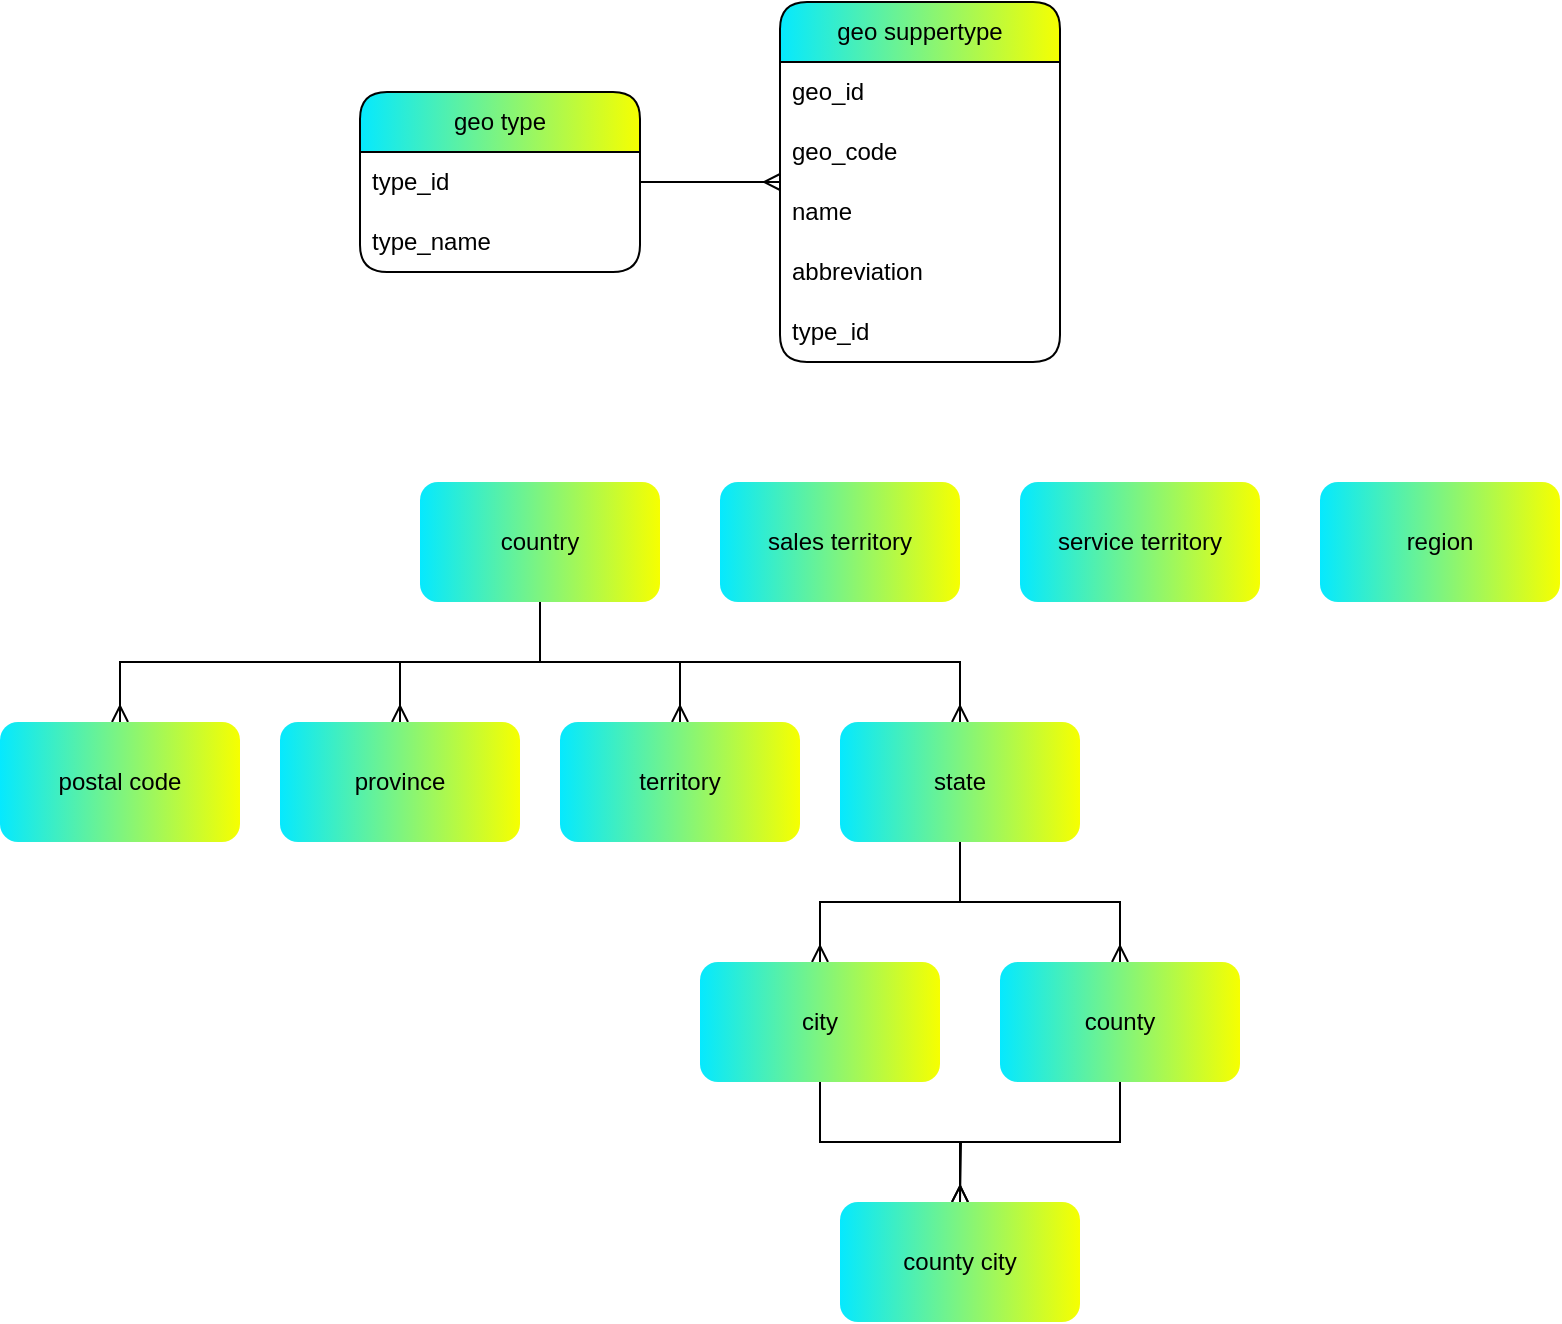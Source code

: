 <mxfile version="26.0.9" pages="3">
  <diagram name="db_version1" id="-n_Ny5oI6drjW149KNst">
    <mxGraphModel dx="1900" dy="621" grid="1" gridSize="10" guides="1" tooltips="1" connect="1" arrows="1" fold="1" page="1" pageScale="1" pageWidth="850" pageHeight="1100" math="0" shadow="0">
      <root>
        <mxCell id="0" />
        <mxCell id="1" parent="0" />
        <mxCell id="vfrVyB1OH-sC0Hw1S5kP-43" style="edgeStyle=orthogonalEdgeStyle;rounded=0;orthogonalLoop=1;jettySize=auto;html=1;exitX=0.5;exitY=1;exitDx=0;exitDy=0;entryX=0.5;entryY=0;entryDx=0;entryDy=0;fontFamily=Helvetica;fontSize=12;fontColor=default;fontStyle=0;endArrow=ERmany;endFill=0;" edge="1" parent="1" source="vfrVyB1OH-sC0Hw1S5kP-1" target="vfrVyB1OH-sC0Hw1S5kP-28">
          <mxGeometry relative="1" as="geometry" />
        </mxCell>
        <mxCell id="vfrVyB1OH-sC0Hw1S5kP-44" style="edgeStyle=orthogonalEdgeStyle;rounded=0;orthogonalLoop=1;jettySize=auto;html=1;exitX=0.5;exitY=1;exitDx=0;exitDy=0;entryX=0.5;entryY=0;entryDx=0;entryDy=0;fontFamily=Helvetica;fontSize=12;fontColor=default;fontStyle=0;endArrow=ERmany;endFill=0;" edge="1" parent="1" source="vfrVyB1OH-sC0Hw1S5kP-1" target="vfrVyB1OH-sC0Hw1S5kP-29">
          <mxGeometry relative="1" as="geometry" />
        </mxCell>
        <mxCell id="vfrVyB1OH-sC0Hw1S5kP-45" style="edgeStyle=orthogonalEdgeStyle;rounded=0;orthogonalLoop=1;jettySize=auto;html=1;exitX=0.5;exitY=1;exitDx=0;exitDy=0;entryX=0.5;entryY=0;entryDx=0;entryDy=0;fontFamily=Helvetica;fontSize=12;fontColor=default;fontStyle=0;endArrow=ERmany;endFill=0;" edge="1" parent="1" source="vfrVyB1OH-sC0Hw1S5kP-1" target="vfrVyB1OH-sC0Hw1S5kP-30">
          <mxGeometry relative="1" as="geometry" />
        </mxCell>
        <mxCell id="vfrVyB1OH-sC0Hw1S5kP-46" style="edgeStyle=orthogonalEdgeStyle;rounded=0;orthogonalLoop=1;jettySize=auto;html=1;exitX=0.5;exitY=1;exitDx=0;exitDy=0;entryX=0.5;entryY=0;entryDx=0;entryDy=0;fontFamily=Helvetica;fontSize=12;fontColor=default;fontStyle=0;endArrow=ERmany;endFill=0;" edge="1" parent="1" source="vfrVyB1OH-sC0Hw1S5kP-1" target="vfrVyB1OH-sC0Hw1S5kP-31">
          <mxGeometry relative="1" as="geometry" />
        </mxCell>
        <mxCell id="vfrVyB1OH-sC0Hw1S5kP-1" value="country" style="rounded=1;whiteSpace=wrap;html=1;strokeColor=none;align=center;verticalAlign=middle;fontFamily=Helvetica;fontSize=12;fontColor=default;fontStyle=0;fillColor=#05E9FF;gradientColor=#F6FF00;gradientDirection=east;" vertex="1" parent="1">
          <mxGeometry x="120" y="270" width="120" height="60" as="geometry" />
        </mxCell>
        <mxCell id="vfrVyB1OH-sC0Hw1S5kP-3" value="geo suppertype" style="swimlane;fontStyle=0;childLayout=stackLayout;horizontal=1;startSize=30;horizontalStack=0;resizeParent=1;resizeParentMax=0;resizeLast=0;collapsible=1;marginBottom=0;whiteSpace=wrap;html=1;gradientColor=#F6FF00;strokeColor=default;gradientDirection=east;fillColor=#05E9FF;rounded=1;" vertex="1" parent="1">
          <mxGeometry x="300" y="30" width="140" height="180" as="geometry">
            <mxRectangle x="100" y="140" width="140" height="30" as="alternateBounds" />
          </mxGeometry>
        </mxCell>
        <mxCell id="vfrVyB1OH-sC0Hw1S5kP-4" value="geo_id" style="text;strokeColor=none;fillColor=none;align=left;verticalAlign=middle;spacingLeft=4;spacingRight=4;overflow=hidden;points=[[0,0.5],[1,0.5]];portConstraint=eastwest;rotatable=0;whiteSpace=wrap;html=1;" vertex="1" parent="vfrVyB1OH-sC0Hw1S5kP-3">
          <mxGeometry y="30" width="140" height="30" as="geometry" />
        </mxCell>
        <mxCell id="vfrVyB1OH-sC0Hw1S5kP-5" value="geo_code" style="text;strokeColor=none;fillColor=none;align=left;verticalAlign=middle;spacingLeft=4;spacingRight=4;overflow=hidden;points=[[0,0.5],[1,0.5]];portConstraint=eastwest;rotatable=0;whiteSpace=wrap;html=1;" vertex="1" parent="vfrVyB1OH-sC0Hw1S5kP-3">
          <mxGeometry y="60" width="140" height="30" as="geometry" />
        </mxCell>
        <mxCell id="vfrVyB1OH-sC0Hw1S5kP-6" value="name" style="text;strokeColor=none;fillColor=none;align=left;verticalAlign=middle;spacingLeft=4;spacingRight=4;overflow=hidden;points=[[0,0.5],[1,0.5]];portConstraint=eastwest;rotatable=0;whiteSpace=wrap;html=1;" vertex="1" parent="vfrVyB1OH-sC0Hw1S5kP-3">
          <mxGeometry y="90" width="140" height="30" as="geometry" />
        </mxCell>
        <mxCell id="vfrVyB1OH-sC0Hw1S5kP-11" value="abbreviation" style="text;strokeColor=none;fillColor=none;align=left;verticalAlign=middle;spacingLeft=4;spacingRight=4;overflow=hidden;points=[[0,0.5],[1,0.5]];portConstraint=eastwest;rotatable=0;whiteSpace=wrap;html=1;" vertex="1" parent="vfrVyB1OH-sC0Hw1S5kP-3">
          <mxGeometry y="120" width="140" height="30" as="geometry" />
        </mxCell>
        <mxCell id="vfrVyB1OH-sC0Hw1S5kP-15" value="type_id" style="text;strokeColor=none;fillColor=none;align=left;verticalAlign=middle;spacingLeft=4;spacingRight=4;overflow=hidden;points=[[0,0.5],[1,0.5]];portConstraint=eastwest;rotatable=0;whiteSpace=wrap;html=1;" vertex="1" parent="vfrVyB1OH-sC0Hw1S5kP-3">
          <mxGeometry y="150" width="140" height="30" as="geometry" />
        </mxCell>
        <mxCell id="vfrVyB1OH-sC0Hw1S5kP-24" value="sales territory" style="rounded=1;whiteSpace=wrap;html=1;align=center;verticalAlign=middle;fontFamily=Helvetica;fontSize=12;fontColor=default;fontStyle=0;fillColor=#05E9FF;gradientColor=#F6FF00;gradientDirection=east;strokeColor=none;" vertex="1" parent="1">
          <mxGeometry x="270" y="270" width="120" height="60" as="geometry" />
        </mxCell>
        <mxCell id="vfrVyB1OH-sC0Hw1S5kP-26" value="service territory" style="rounded=1;whiteSpace=wrap;html=1;align=center;verticalAlign=middle;fontFamily=Helvetica;fontSize=12;fontColor=default;fontStyle=0;fillColor=#05E9FF;gradientColor=#F6FF00;gradientDirection=east;strokeColor=none;" vertex="1" parent="1">
          <mxGeometry x="420" y="270" width="120" height="60" as="geometry" />
        </mxCell>
        <mxCell id="vfrVyB1OH-sC0Hw1S5kP-27" value="region" style="rounded=1;whiteSpace=wrap;html=1;align=center;verticalAlign=middle;fontFamily=Helvetica;fontSize=12;fontColor=default;fontStyle=0;fillColor=#05E9FF;gradientColor=#F6FF00;gradientDirection=east;strokeColor=none;" vertex="1" parent="1">
          <mxGeometry x="570" y="270" width="120" height="60" as="geometry" />
        </mxCell>
        <mxCell id="vfrVyB1OH-sC0Hw1S5kP-28" value="postal code" style="whiteSpace=wrap;html=1;rounded=1;align=center;verticalAlign=middle;fontFamily=Helvetica;fontSize=12;fontColor=default;fontStyle=0;fillColor=#05E9FF;gradientColor=#F6FF00;gradientDirection=east;strokeColor=none;" vertex="1" parent="1">
          <mxGeometry x="-90" y="390" width="120" height="60" as="geometry" />
        </mxCell>
        <mxCell id="vfrVyB1OH-sC0Hw1S5kP-29" value="province" style="whiteSpace=wrap;html=1;rounded=1;align=center;verticalAlign=middle;fontFamily=Helvetica;fontSize=12;fontColor=default;fontStyle=0;fillColor=#05E9FF;gradientColor=#F6FF00;gradientDirection=east;strokeColor=none;" vertex="1" parent="1">
          <mxGeometry x="50" y="390" width="120" height="60" as="geometry" />
        </mxCell>
        <mxCell id="vfrVyB1OH-sC0Hw1S5kP-30" value="territory" style="whiteSpace=wrap;html=1;rounded=1;align=center;verticalAlign=middle;fontFamily=Helvetica;fontSize=12;fontColor=default;fontStyle=0;fillColor=#05E9FF;gradientColor=#F6FF00;gradientDirection=east;strokeColor=none;" vertex="1" parent="1">
          <mxGeometry x="190" y="390" width="120" height="60" as="geometry" />
        </mxCell>
        <mxCell id="vfrVyB1OH-sC0Hw1S5kP-39" style="edgeStyle=orthogonalEdgeStyle;rounded=0;orthogonalLoop=1;jettySize=auto;html=1;exitX=0.5;exitY=1;exitDx=0;exitDy=0;entryX=0.5;entryY=0;entryDx=0;entryDy=0;fontFamily=Helvetica;fontSize=12;fontColor=default;fontStyle=0;endArrow=ERmany;endFill=0;startArrow=none;startFill=0;" edge="1" parent="1" source="vfrVyB1OH-sC0Hw1S5kP-31" target="vfrVyB1OH-sC0Hw1S5kP-37">
          <mxGeometry relative="1" as="geometry" />
        </mxCell>
        <mxCell id="vfrVyB1OH-sC0Hw1S5kP-40" style="edgeStyle=orthogonalEdgeStyle;rounded=0;orthogonalLoop=1;jettySize=auto;html=1;exitX=0.5;exitY=1;exitDx=0;exitDy=0;entryX=0.5;entryY=0;entryDx=0;entryDy=0;fontFamily=Helvetica;fontSize=12;fontColor=default;fontStyle=0;endArrow=ERmany;endFill=0;startArrow=none;startFill=0;" edge="1" parent="1" source="vfrVyB1OH-sC0Hw1S5kP-31" target="vfrVyB1OH-sC0Hw1S5kP-36">
          <mxGeometry relative="1" as="geometry" />
        </mxCell>
        <mxCell id="vfrVyB1OH-sC0Hw1S5kP-31" value="state" style="whiteSpace=wrap;html=1;rounded=1;align=center;verticalAlign=middle;fontFamily=Helvetica;fontSize=12;fontColor=default;fontStyle=0;fillColor=#05E9FF;gradientColor=#F6FF00;gradientDirection=east;strokeColor=none;" vertex="1" parent="1">
          <mxGeometry x="330" y="390" width="120" height="60" as="geometry" />
        </mxCell>
        <mxCell id="vfrVyB1OH-sC0Hw1S5kP-42" style="edgeStyle=orthogonalEdgeStyle;rounded=0;orthogonalLoop=1;jettySize=auto;html=1;exitX=0.5;exitY=1;exitDx=0;exitDy=0;fontFamily=Helvetica;fontSize=12;fontColor=default;fontStyle=0;endArrow=ERmany;endFill=0;startArrow=none;startFill=0;" edge="1" parent="1" source="vfrVyB1OH-sC0Hw1S5kP-36">
          <mxGeometry relative="1" as="geometry">
            <mxPoint x="390" y="630" as="targetPoint" />
          </mxGeometry>
        </mxCell>
        <mxCell id="vfrVyB1OH-sC0Hw1S5kP-36" value="county" style="whiteSpace=wrap;html=1;rounded=1;align=center;verticalAlign=middle;fontFamily=Helvetica;fontSize=12;fontColor=default;fontStyle=0;fillColor=#05E9FF;gradientColor=#F6FF00;gradientDirection=east;strokeColor=none;" vertex="1" parent="1">
          <mxGeometry x="410" y="510" width="120" height="60" as="geometry" />
        </mxCell>
        <mxCell id="vfrVyB1OH-sC0Hw1S5kP-41" style="edgeStyle=orthogonalEdgeStyle;rounded=0;orthogonalLoop=1;jettySize=auto;html=1;exitX=0.5;exitY=1;exitDx=0;exitDy=0;entryX=0.5;entryY=0;entryDx=0;entryDy=0;fontFamily=Helvetica;fontSize=12;fontColor=default;fontStyle=0;endArrow=ERmany;endFill=0;startArrow=none;startFill=0;" edge="1" parent="1" source="vfrVyB1OH-sC0Hw1S5kP-37" target="vfrVyB1OH-sC0Hw1S5kP-38">
          <mxGeometry relative="1" as="geometry" />
        </mxCell>
        <mxCell id="vfrVyB1OH-sC0Hw1S5kP-37" value="city" style="whiteSpace=wrap;html=1;rounded=1;align=center;verticalAlign=middle;fontFamily=Helvetica;fontSize=12;fontColor=default;fontStyle=0;fillColor=#05E9FF;gradientColor=#F6FF00;gradientDirection=east;strokeColor=none;" vertex="1" parent="1">
          <mxGeometry x="260" y="510" width="120" height="60" as="geometry" />
        </mxCell>
        <mxCell id="vfrVyB1OH-sC0Hw1S5kP-38" value="county city" style="whiteSpace=wrap;html=1;rounded=1;align=center;verticalAlign=middle;fontFamily=Helvetica;fontSize=12;fontColor=default;fontStyle=0;fillColor=#05E9FF;gradientColor=#F6FF00;gradientDirection=east;strokeColor=none;" vertex="1" parent="1">
          <mxGeometry x="330" y="630" width="120" height="60" as="geometry" />
        </mxCell>
        <mxCell id="vfrVyB1OH-sC0Hw1S5kP-47" value="geo type" style="swimlane;fontStyle=0;childLayout=stackLayout;horizontal=1;startSize=30;horizontalStack=0;resizeParent=1;resizeParentMax=0;resizeLast=0;collapsible=1;marginBottom=0;whiteSpace=wrap;html=1;gradientColor=#F6FF00;strokeColor=default;gradientDirection=east;fillColor=#05E9FF;rounded=1;" vertex="1" parent="1">
          <mxGeometry x="90" y="75" width="140" height="90" as="geometry">
            <mxRectangle x="100" y="140" width="140" height="30" as="alternateBounds" />
          </mxGeometry>
        </mxCell>
        <mxCell id="vfrVyB1OH-sC0Hw1S5kP-48" value="type_id" style="text;strokeColor=none;fillColor=none;align=left;verticalAlign=middle;spacingLeft=4;spacingRight=4;overflow=hidden;points=[[0,0.5],[1,0.5]];portConstraint=eastwest;rotatable=0;whiteSpace=wrap;html=1;" vertex="1" parent="vfrVyB1OH-sC0Hw1S5kP-47">
          <mxGeometry y="30" width="140" height="30" as="geometry" />
        </mxCell>
        <mxCell id="vfrVyB1OH-sC0Hw1S5kP-49" value="type_name" style="text;strokeColor=none;fillColor=none;align=left;verticalAlign=middle;spacingLeft=4;spacingRight=4;overflow=hidden;points=[[0,0.5],[1,0.5]];portConstraint=eastwest;rotatable=0;whiteSpace=wrap;html=1;" vertex="1" parent="vfrVyB1OH-sC0Hw1S5kP-47">
          <mxGeometry y="60" width="140" height="30" as="geometry" />
        </mxCell>
        <mxCell id="vfrVyB1OH-sC0Hw1S5kP-55" value="" style="endArrow=ERmany;html=1;rounded=0;fontFamily=Helvetica;fontSize=12;fontColor=default;fontStyle=0;endFill=0;" edge="1" parent="1" source="vfrVyB1OH-sC0Hw1S5kP-47" target="vfrVyB1OH-sC0Hw1S5kP-3">
          <mxGeometry width="50" height="50" relative="1" as="geometry">
            <mxPoint x="110" y="230" as="sourcePoint" />
            <mxPoint x="160" y="180" as="targetPoint" />
          </mxGeometry>
        </mxCell>
      </root>
    </mxGraphModel>
  </diagram>
  <diagram name="db_version2" id="cnJy-qc_85Nq_H8HIRwZ">
    <mxGraphModel dx="1900" dy="621" grid="1" gridSize="10" guides="1" tooltips="1" connect="1" arrows="1" fold="1" page="1" pageScale="1" pageWidth="850" pageHeight="1100" math="0" shadow="0">
      <root>
        <mxCell id="QqKBxRBBl0k7DayLAmm2-0" />
        <mxCell id="QqKBxRBBl0k7DayLAmm2-1" parent="QqKBxRBBl0k7DayLAmm2-0" />
        <mxCell id="QqKBxRBBl0k7DayLAmm2-2" style="edgeStyle=orthogonalEdgeStyle;rounded=0;orthogonalLoop=1;jettySize=auto;html=1;exitX=0.5;exitY=1;exitDx=0;exitDy=0;entryX=0.5;entryY=0;entryDx=0;entryDy=0;fontFamily=Helvetica;fontSize=12;fontColor=default;fontStyle=0;endArrow=ERmany;endFill=0;" edge="1" parent="QqKBxRBBl0k7DayLAmm2-1" source="QqKBxRBBl0k7DayLAmm2-6" target="QqKBxRBBl0k7DayLAmm2-16">
          <mxGeometry relative="1" as="geometry" />
        </mxCell>
        <mxCell id="QqKBxRBBl0k7DayLAmm2-3" style="edgeStyle=orthogonalEdgeStyle;rounded=0;orthogonalLoop=1;jettySize=auto;html=1;exitX=0.5;exitY=1;exitDx=0;exitDy=0;entryX=0.5;entryY=0;entryDx=0;entryDy=0;fontFamily=Helvetica;fontSize=12;fontColor=default;fontStyle=0;endArrow=ERmany;endFill=0;" edge="1" parent="QqKBxRBBl0k7DayLAmm2-1" source="QqKBxRBBl0k7DayLAmm2-6" target="QqKBxRBBl0k7DayLAmm2-17">
          <mxGeometry relative="1" as="geometry" />
        </mxCell>
        <mxCell id="QqKBxRBBl0k7DayLAmm2-4" style="edgeStyle=orthogonalEdgeStyle;rounded=0;orthogonalLoop=1;jettySize=auto;html=1;exitX=0.5;exitY=1;exitDx=0;exitDy=0;entryX=0.5;entryY=0;entryDx=0;entryDy=0;fontFamily=Helvetica;fontSize=12;fontColor=default;fontStyle=0;endArrow=ERmany;endFill=0;" edge="1" parent="QqKBxRBBl0k7DayLAmm2-1" source="QqKBxRBBl0k7DayLAmm2-6" target="QqKBxRBBl0k7DayLAmm2-18">
          <mxGeometry relative="1" as="geometry" />
        </mxCell>
        <mxCell id="QqKBxRBBl0k7DayLAmm2-5" style="edgeStyle=orthogonalEdgeStyle;rounded=0;orthogonalLoop=1;jettySize=auto;html=1;exitX=0.5;exitY=1;exitDx=0;exitDy=0;entryX=0.5;entryY=0;entryDx=0;entryDy=0;fontFamily=Helvetica;fontSize=12;fontColor=default;fontStyle=0;endArrow=ERmany;endFill=0;" edge="1" parent="QqKBxRBBl0k7DayLAmm2-1" source="QqKBxRBBl0k7DayLAmm2-6" target="QqKBxRBBl0k7DayLAmm2-21">
          <mxGeometry relative="1" as="geometry" />
        </mxCell>
        <mxCell id="QqKBxRBBl0k7DayLAmm2-6" value="country" style="rounded=1;whiteSpace=wrap;html=1;strokeColor=none;align=center;verticalAlign=middle;fontFamily=Helvetica;fontSize=12;fontColor=default;fontStyle=0;fillColor=#05E9FF;gradientColor=#F6FF00;gradientDirection=east;" vertex="1" parent="QqKBxRBBl0k7DayLAmm2-1">
          <mxGeometry x="120" y="270" width="120" height="60" as="geometry" />
        </mxCell>
        <mxCell id="QqKBxRBBl0k7DayLAmm2-7" value="geo suppertype" style="swimlane;fontStyle=0;childLayout=stackLayout;horizontal=1;startSize=30;horizontalStack=0;resizeParent=1;resizeParentMax=0;resizeLast=0;collapsible=1;marginBottom=0;whiteSpace=wrap;html=1;gradientColor=#F6FF00;strokeColor=default;gradientDirection=east;fillColor=#05E9FF;rounded=1;" vertex="1" parent="QqKBxRBBl0k7DayLAmm2-1">
          <mxGeometry x="300" y="30" width="140" height="210" as="geometry">
            <mxRectangle x="100" y="140" width="140" height="30" as="alternateBounds" />
          </mxGeometry>
        </mxCell>
        <mxCell id="QqKBxRBBl0k7DayLAmm2-8" value="geo_id" style="text;strokeColor=none;fillColor=none;align=left;verticalAlign=middle;spacingLeft=4;spacingRight=4;overflow=hidden;points=[[0,0.5],[1,0.5]];portConstraint=eastwest;rotatable=0;whiteSpace=wrap;html=1;" vertex="1" parent="QqKBxRBBl0k7DayLAmm2-7">
          <mxGeometry y="30" width="140" height="30" as="geometry" />
        </mxCell>
        <mxCell id="QqKBxRBBl0k7DayLAmm2-9" value="geo_code" style="text;strokeColor=none;fillColor=none;align=left;verticalAlign=middle;spacingLeft=4;spacingRight=4;overflow=hidden;points=[[0,0.5],[1,0.5]];portConstraint=eastwest;rotatable=0;whiteSpace=wrap;html=1;" vertex="1" parent="QqKBxRBBl0k7DayLAmm2-7">
          <mxGeometry y="60" width="140" height="30" as="geometry" />
        </mxCell>
        <mxCell id="QqKBxRBBl0k7DayLAmm2-10" value="name_en" style="text;strokeColor=none;fillColor=none;align=left;verticalAlign=middle;spacingLeft=4;spacingRight=4;overflow=hidden;points=[[0,0.5],[1,0.5]];portConstraint=eastwest;rotatable=0;whiteSpace=wrap;html=1;" vertex="1" parent="QqKBxRBBl0k7DayLAmm2-7">
          <mxGeometry y="90" width="140" height="30" as="geometry" />
        </mxCell>
        <mxCell id="6RXuJWyrmcKj3Y1ALFV4-0" value="name_th" style="text;strokeColor=none;fillColor=none;align=left;verticalAlign=middle;spacingLeft=4;spacingRight=4;overflow=hidden;points=[[0,0.5],[1,0.5]];portConstraint=eastwest;rotatable=0;whiteSpace=wrap;html=1;" vertex="1" parent="QqKBxRBBl0k7DayLAmm2-7">
          <mxGeometry y="120" width="140" height="30" as="geometry" />
        </mxCell>
        <mxCell id="QqKBxRBBl0k7DayLAmm2-11" value="abbreviation" style="text;strokeColor=none;fillColor=none;align=left;verticalAlign=middle;spacingLeft=4;spacingRight=4;overflow=hidden;points=[[0,0.5],[1,0.5]];portConstraint=eastwest;rotatable=0;whiteSpace=wrap;html=1;" vertex="1" parent="QqKBxRBBl0k7DayLAmm2-7">
          <mxGeometry y="150" width="140" height="30" as="geometry" />
        </mxCell>
        <mxCell id="QqKBxRBBl0k7DayLAmm2-12" value="type_id" style="text;strokeColor=none;fillColor=none;align=left;verticalAlign=middle;spacingLeft=4;spacingRight=4;overflow=hidden;points=[[0,0.5],[1,0.5]];portConstraint=eastwest;rotatable=0;whiteSpace=wrap;html=1;" vertex="1" parent="QqKBxRBBl0k7DayLAmm2-7">
          <mxGeometry y="180" width="140" height="30" as="geometry" />
        </mxCell>
        <mxCell id="QqKBxRBBl0k7DayLAmm2-13" value="sales territory" style="rounded=1;whiteSpace=wrap;html=1;align=center;verticalAlign=middle;fontFamily=Helvetica;fontSize=12;fontColor=default;fontStyle=0;fillColor=#05E9FF;gradientColor=#F6FF00;gradientDirection=east;strokeColor=none;" vertex="1" parent="QqKBxRBBl0k7DayLAmm2-1">
          <mxGeometry x="270" y="270" width="120" height="60" as="geometry" />
        </mxCell>
        <mxCell id="QqKBxRBBl0k7DayLAmm2-14" value="service territory" style="rounded=1;whiteSpace=wrap;html=1;align=center;verticalAlign=middle;fontFamily=Helvetica;fontSize=12;fontColor=default;fontStyle=0;fillColor=#05E9FF;gradientColor=#F6FF00;gradientDirection=east;strokeColor=none;" vertex="1" parent="QqKBxRBBl0k7DayLAmm2-1">
          <mxGeometry x="420" y="270" width="120" height="60" as="geometry" />
        </mxCell>
        <mxCell id="QqKBxRBBl0k7DayLAmm2-15" value="region" style="rounded=1;whiteSpace=wrap;html=1;align=center;verticalAlign=middle;fontFamily=Helvetica;fontSize=12;fontColor=default;fontStyle=0;fillColor=#05E9FF;gradientColor=#F6FF00;gradientDirection=east;strokeColor=none;" vertex="1" parent="QqKBxRBBl0k7DayLAmm2-1">
          <mxGeometry x="570" y="270" width="120" height="60" as="geometry" />
        </mxCell>
        <mxCell id="QqKBxRBBl0k7DayLAmm2-16" value="postal code" style="whiteSpace=wrap;html=1;rounded=1;align=center;verticalAlign=middle;fontFamily=Helvetica;fontSize=12;fontColor=default;fontStyle=0;fillColor=#05E9FF;gradientColor=#F6FF00;gradientDirection=east;strokeColor=none;" vertex="1" parent="QqKBxRBBl0k7DayLAmm2-1">
          <mxGeometry x="-90" y="390" width="120" height="60" as="geometry" />
        </mxCell>
        <mxCell id="QqKBxRBBl0k7DayLAmm2-17" value="province" style="whiteSpace=wrap;html=1;rounded=1;align=center;verticalAlign=middle;fontFamily=Helvetica;fontSize=12;fontColor=default;fontStyle=0;fillColor=#05E9FF;gradientColor=#F6FF00;gradientDirection=east;strokeColor=none;" vertex="1" parent="QqKBxRBBl0k7DayLAmm2-1">
          <mxGeometry x="50" y="390" width="120" height="60" as="geometry" />
        </mxCell>
        <mxCell id="QqKBxRBBl0k7DayLAmm2-18" value="territory" style="whiteSpace=wrap;html=1;rounded=1;align=center;verticalAlign=middle;fontFamily=Helvetica;fontSize=12;fontColor=default;fontStyle=0;fillColor=#05E9FF;gradientColor=#F6FF00;gradientDirection=east;strokeColor=none;" vertex="1" parent="QqKBxRBBl0k7DayLAmm2-1">
          <mxGeometry x="190" y="390" width="120" height="60" as="geometry" />
        </mxCell>
        <mxCell id="QqKBxRBBl0k7DayLAmm2-19" style="edgeStyle=orthogonalEdgeStyle;rounded=0;orthogonalLoop=1;jettySize=auto;html=1;exitX=0.5;exitY=1;exitDx=0;exitDy=0;entryX=0.5;entryY=0;entryDx=0;entryDy=0;fontFamily=Helvetica;fontSize=12;fontColor=default;fontStyle=0;endArrow=ERmany;endFill=0;startArrow=none;startFill=0;" edge="1" parent="QqKBxRBBl0k7DayLAmm2-1" source="QqKBxRBBl0k7DayLAmm2-21" target="QqKBxRBBl0k7DayLAmm2-25">
          <mxGeometry relative="1" as="geometry" />
        </mxCell>
        <mxCell id="QqKBxRBBl0k7DayLAmm2-20" style="edgeStyle=orthogonalEdgeStyle;rounded=0;orthogonalLoop=1;jettySize=auto;html=1;exitX=0.5;exitY=1;exitDx=0;exitDy=0;entryX=0.5;entryY=0;entryDx=0;entryDy=0;fontFamily=Helvetica;fontSize=12;fontColor=default;fontStyle=0;endArrow=ERmany;endFill=0;startArrow=none;startFill=0;" edge="1" parent="QqKBxRBBl0k7DayLAmm2-1" source="QqKBxRBBl0k7DayLAmm2-21" target="QqKBxRBBl0k7DayLAmm2-23">
          <mxGeometry relative="1" as="geometry" />
        </mxCell>
        <mxCell id="QqKBxRBBl0k7DayLAmm2-21" value="state" style="whiteSpace=wrap;html=1;rounded=1;align=center;verticalAlign=middle;fontFamily=Helvetica;fontSize=12;fontColor=default;fontStyle=0;fillColor=#05E9FF;gradientColor=#F6FF00;gradientDirection=east;strokeColor=none;" vertex="1" parent="QqKBxRBBl0k7DayLAmm2-1">
          <mxGeometry x="330" y="390" width="120" height="60" as="geometry" />
        </mxCell>
        <mxCell id="QqKBxRBBl0k7DayLAmm2-22" style="edgeStyle=orthogonalEdgeStyle;rounded=0;orthogonalLoop=1;jettySize=auto;html=1;exitX=0.5;exitY=1;exitDx=0;exitDy=0;fontFamily=Helvetica;fontSize=12;fontColor=default;fontStyle=0;endArrow=ERmany;endFill=0;startArrow=none;startFill=0;" edge="1" parent="QqKBxRBBl0k7DayLAmm2-1" source="QqKBxRBBl0k7DayLAmm2-23">
          <mxGeometry relative="1" as="geometry">
            <mxPoint x="390" y="630" as="targetPoint" />
          </mxGeometry>
        </mxCell>
        <mxCell id="QqKBxRBBl0k7DayLAmm2-23" value="county" style="whiteSpace=wrap;html=1;rounded=1;align=center;verticalAlign=middle;fontFamily=Helvetica;fontSize=12;fontColor=default;fontStyle=0;fillColor=#05E9FF;gradientColor=#F6FF00;gradientDirection=east;strokeColor=none;" vertex="1" parent="QqKBxRBBl0k7DayLAmm2-1">
          <mxGeometry x="410" y="510" width="120" height="60" as="geometry" />
        </mxCell>
        <mxCell id="QqKBxRBBl0k7DayLAmm2-24" style="edgeStyle=orthogonalEdgeStyle;rounded=0;orthogonalLoop=1;jettySize=auto;html=1;exitX=0.5;exitY=1;exitDx=0;exitDy=0;entryX=0.5;entryY=0;entryDx=0;entryDy=0;fontFamily=Helvetica;fontSize=12;fontColor=default;fontStyle=0;endArrow=ERmany;endFill=0;startArrow=none;startFill=0;" edge="1" parent="QqKBxRBBl0k7DayLAmm2-1" source="QqKBxRBBl0k7DayLAmm2-25" target="QqKBxRBBl0k7DayLAmm2-26">
          <mxGeometry relative="1" as="geometry" />
        </mxCell>
        <mxCell id="QqKBxRBBl0k7DayLAmm2-25" value="city" style="whiteSpace=wrap;html=1;rounded=1;align=center;verticalAlign=middle;fontFamily=Helvetica;fontSize=12;fontColor=default;fontStyle=0;fillColor=#05E9FF;gradientColor=#F6FF00;gradientDirection=east;strokeColor=none;" vertex="1" parent="QqKBxRBBl0k7DayLAmm2-1">
          <mxGeometry x="260" y="510" width="120" height="60" as="geometry" />
        </mxCell>
        <mxCell id="QqKBxRBBl0k7DayLAmm2-26" value="county city" style="whiteSpace=wrap;html=1;rounded=1;align=center;verticalAlign=middle;fontFamily=Helvetica;fontSize=12;fontColor=default;fontStyle=0;fillColor=#05E9FF;gradientColor=#F6FF00;gradientDirection=east;strokeColor=none;" vertex="1" parent="QqKBxRBBl0k7DayLAmm2-1">
          <mxGeometry x="330" y="630" width="120" height="60" as="geometry" />
        </mxCell>
        <mxCell id="QqKBxRBBl0k7DayLAmm2-27" value="geo type" style="swimlane;fontStyle=0;childLayout=stackLayout;horizontal=1;startSize=30;horizontalStack=0;resizeParent=1;resizeParentMax=0;resizeLast=0;collapsible=1;marginBottom=0;whiteSpace=wrap;html=1;gradientColor=#F6FF00;strokeColor=default;gradientDirection=east;fillColor=#05E9FF;rounded=1;" vertex="1" parent="QqKBxRBBl0k7DayLAmm2-1">
          <mxGeometry x="80" y="90" width="140" height="90" as="geometry">
            <mxRectangle x="100" y="140" width="140" height="30" as="alternateBounds" />
          </mxGeometry>
        </mxCell>
        <mxCell id="QqKBxRBBl0k7DayLAmm2-28" value="type_id" style="text;strokeColor=none;fillColor=none;align=left;verticalAlign=middle;spacingLeft=4;spacingRight=4;overflow=hidden;points=[[0,0.5],[1,0.5]];portConstraint=eastwest;rotatable=0;whiteSpace=wrap;html=1;" vertex="1" parent="QqKBxRBBl0k7DayLAmm2-27">
          <mxGeometry y="30" width="140" height="30" as="geometry" />
        </mxCell>
        <mxCell id="QqKBxRBBl0k7DayLAmm2-29" value="type_name" style="text;strokeColor=none;fillColor=none;align=left;verticalAlign=middle;spacingLeft=4;spacingRight=4;overflow=hidden;points=[[0,0.5],[1,0.5]];portConstraint=eastwest;rotatable=0;whiteSpace=wrap;html=1;" vertex="1" parent="QqKBxRBBl0k7DayLAmm2-27">
          <mxGeometry y="60" width="140" height="30" as="geometry" />
        </mxCell>
        <mxCell id="QqKBxRBBl0k7DayLAmm2-30" value="" style="endArrow=ERmany;html=1;rounded=0;fontFamily=Helvetica;fontSize=12;fontColor=default;fontStyle=0;endFill=0;" edge="1" parent="QqKBxRBBl0k7DayLAmm2-1" source="QqKBxRBBl0k7DayLAmm2-27" target="QqKBxRBBl0k7DayLAmm2-7">
          <mxGeometry width="50" height="50" relative="1" as="geometry">
            <mxPoint x="110" y="230" as="sourcePoint" />
            <mxPoint x="160" y="180" as="targetPoint" />
          </mxGeometry>
        </mxCell>
      </root>
    </mxGraphModel>
  </diagram>
  <diagram name="db_version3" id="4Fy52dopgutMgotKVR75">
    <mxGraphModel dx="1900" dy="621" grid="1" gridSize="10" guides="1" tooltips="1" connect="1" arrows="1" fold="1" page="1" pageScale="1" pageWidth="850" pageHeight="1100" math="0" shadow="0">
      <root>
        <mxCell id="drfIxg-19y__aK8xLO4e-0" />
        <mxCell id="drfIxg-19y__aK8xLO4e-1" parent="drfIxg-19y__aK8xLO4e-0" />
        <mxCell id="drfIxg-19y__aK8xLO4e-2" style="edgeStyle=orthogonalEdgeStyle;rounded=0;orthogonalLoop=1;jettySize=auto;html=1;exitX=0.5;exitY=1;exitDx=0;exitDy=0;entryX=0.5;entryY=0;entryDx=0;entryDy=0;fontFamily=Helvetica;fontSize=12;fontColor=default;fontStyle=0;endArrow=ERmany;endFill=0;" edge="1" parent="drfIxg-19y__aK8xLO4e-1" source="drfIxg-19y__aK8xLO4e-6" target="drfIxg-19y__aK8xLO4e-17">
          <mxGeometry relative="1" as="geometry" />
        </mxCell>
        <mxCell id="drfIxg-19y__aK8xLO4e-3" style="edgeStyle=orthogonalEdgeStyle;rounded=0;orthogonalLoop=1;jettySize=auto;html=1;exitX=0.5;exitY=1;exitDx=0;exitDy=0;entryX=0.5;entryY=0;entryDx=0;entryDy=0;fontFamily=Helvetica;fontSize=12;fontColor=default;fontStyle=0;endArrow=ERmany;endFill=0;" edge="1" parent="drfIxg-19y__aK8xLO4e-1" source="drfIxg-19y__aK8xLO4e-6" target="drfIxg-19y__aK8xLO4e-18">
          <mxGeometry relative="1" as="geometry" />
        </mxCell>
        <mxCell id="drfIxg-19y__aK8xLO4e-4" style="edgeStyle=orthogonalEdgeStyle;rounded=0;orthogonalLoop=1;jettySize=auto;html=1;exitX=0.5;exitY=1;exitDx=0;exitDy=0;entryX=0.5;entryY=0;entryDx=0;entryDy=0;fontFamily=Helvetica;fontSize=12;fontColor=default;fontStyle=0;endArrow=ERmany;endFill=0;" edge="1" parent="drfIxg-19y__aK8xLO4e-1" source="drfIxg-19y__aK8xLO4e-6" target="drfIxg-19y__aK8xLO4e-19">
          <mxGeometry relative="1" as="geometry" />
        </mxCell>
        <mxCell id="drfIxg-19y__aK8xLO4e-5" style="edgeStyle=orthogonalEdgeStyle;rounded=0;orthogonalLoop=1;jettySize=auto;html=1;exitX=0.5;exitY=1;exitDx=0;exitDy=0;entryX=0.5;entryY=0;entryDx=0;entryDy=0;fontFamily=Helvetica;fontSize=12;fontColor=default;fontStyle=0;endArrow=ERmany;endFill=0;" edge="1" parent="drfIxg-19y__aK8xLO4e-1" source="drfIxg-19y__aK8xLO4e-6" target="drfIxg-19y__aK8xLO4e-22">
          <mxGeometry relative="1" as="geometry" />
        </mxCell>
        <mxCell id="drfIxg-19y__aK8xLO4e-6" value="country" style="rounded=1;whiteSpace=wrap;html=1;strokeColor=none;align=center;verticalAlign=middle;fontFamily=Helvetica;fontSize=12;fontColor=default;fontStyle=0;fillColor=#05E9FF;gradientColor=#F6FF00;gradientDirection=east;" vertex="1" parent="drfIxg-19y__aK8xLO4e-1">
          <mxGeometry x="120" y="270" width="120" height="60" as="geometry" />
        </mxCell>
        <mxCell id="drfIxg-19y__aK8xLO4e-7" value="geo suppertype" style="swimlane;fontStyle=0;childLayout=stackLayout;horizontal=1;startSize=30;horizontalStack=0;resizeParent=1;resizeParentMax=0;resizeLast=0;collapsible=1;marginBottom=0;whiteSpace=wrap;html=1;gradientColor=#F6FF00;strokeColor=default;gradientDirection=east;fillColor=#05E9FF;rounded=1;" vertex="1" parent="drfIxg-19y__aK8xLO4e-1">
          <mxGeometry x="300" y="30" width="140" height="210" as="geometry">
            <mxRectangle x="100" y="140" width="140" height="30" as="alternateBounds" />
          </mxGeometry>
        </mxCell>
        <mxCell id="drfIxg-19y__aK8xLO4e-8" value="geo_id" style="text;strokeColor=none;fillColor=none;align=left;verticalAlign=middle;spacingLeft=4;spacingRight=4;overflow=hidden;points=[[0,0.5],[1,0.5]];portConstraint=eastwest;rotatable=0;whiteSpace=wrap;html=1;" vertex="1" parent="drfIxg-19y__aK8xLO4e-7">
          <mxGeometry y="30" width="140" height="30" as="geometry" />
        </mxCell>
        <mxCell id="drfIxg-19y__aK8xLO4e-9" value="geo_code" style="text;strokeColor=none;fillColor=none;align=left;verticalAlign=middle;spacingLeft=4;spacingRight=4;overflow=hidden;points=[[0,0.5],[1,0.5]];portConstraint=eastwest;rotatable=0;whiteSpace=wrap;html=1;" vertex="1" parent="drfIxg-19y__aK8xLO4e-7">
          <mxGeometry y="60" width="140" height="30" as="geometry" />
        </mxCell>
        <mxCell id="drfIxg-19y__aK8xLO4e-10" value="name_en" style="text;strokeColor=none;fillColor=none;align=left;verticalAlign=middle;spacingLeft=4;spacingRight=4;overflow=hidden;points=[[0,0.5],[1,0.5]];portConstraint=eastwest;rotatable=0;whiteSpace=wrap;html=1;" vertex="1" parent="drfIxg-19y__aK8xLO4e-7">
          <mxGeometry y="90" width="140" height="30" as="geometry" />
        </mxCell>
        <mxCell id="drfIxg-19y__aK8xLO4e-11" value="name_th" style="text;strokeColor=none;fillColor=none;align=left;verticalAlign=middle;spacingLeft=4;spacingRight=4;overflow=hidden;points=[[0,0.5],[1,0.5]];portConstraint=eastwest;rotatable=0;whiteSpace=wrap;html=1;" vertex="1" parent="drfIxg-19y__aK8xLO4e-7">
          <mxGeometry y="120" width="140" height="30" as="geometry" />
        </mxCell>
        <mxCell id="drfIxg-19y__aK8xLO4e-12" value="abbreviation" style="text;strokeColor=none;fillColor=none;align=left;verticalAlign=middle;spacingLeft=4;spacingRight=4;overflow=hidden;points=[[0,0.5],[1,0.5]];portConstraint=eastwest;rotatable=0;whiteSpace=wrap;html=1;" vertex="1" parent="drfIxg-19y__aK8xLO4e-7">
          <mxGeometry y="150" width="140" height="30" as="geometry" />
        </mxCell>
        <mxCell id="drfIxg-19y__aK8xLO4e-13" value="type_id" style="text;strokeColor=none;fillColor=none;align=left;verticalAlign=middle;spacingLeft=4;spacingRight=4;overflow=hidden;points=[[0,0.5],[1,0.5]];portConstraint=eastwest;rotatable=0;whiteSpace=wrap;html=1;" vertex="1" parent="drfIxg-19y__aK8xLO4e-7">
          <mxGeometry y="180" width="140" height="30" as="geometry" />
        </mxCell>
        <mxCell id="drfIxg-19y__aK8xLO4e-14" value="sales territory" style="rounded=1;whiteSpace=wrap;html=1;align=center;verticalAlign=middle;fontFamily=Helvetica;fontSize=12;fontColor=default;fontStyle=0;fillColor=#05E9FF;gradientColor=#F6FF00;gradientDirection=east;strokeColor=none;" vertex="1" parent="drfIxg-19y__aK8xLO4e-1">
          <mxGeometry x="420" y="270" width="120" height="60" as="geometry" />
        </mxCell>
        <mxCell id="drfIxg-19y__aK8xLO4e-15" value="service territory" style="rounded=1;whiteSpace=wrap;html=1;align=center;verticalAlign=middle;fontFamily=Helvetica;fontSize=12;fontColor=default;fontStyle=0;fillColor=#05E9FF;gradientColor=#F6FF00;gradientDirection=east;strokeColor=none;" vertex="1" parent="drfIxg-19y__aK8xLO4e-1">
          <mxGeometry x="570" y="270" width="120" height="60" as="geometry" />
        </mxCell>
        <mxCell id="drfIxg-19y__aK8xLO4e-16" value="region" style="rounded=1;whiteSpace=wrap;html=1;align=center;verticalAlign=middle;fontFamily=Helvetica;fontSize=12;fontColor=default;fontStyle=0;fillColor=#05E9FF;gradientColor=#F6FF00;gradientDirection=east;strokeColor=none;" vertex="1" parent="drfIxg-19y__aK8xLO4e-1">
          <mxGeometry x="720" y="270" width="120" height="60" as="geometry" />
        </mxCell>
        <mxCell id="drfIxg-19y__aK8xLO4e-17" value="postal code" style="whiteSpace=wrap;html=1;rounded=1;align=center;verticalAlign=middle;fontFamily=Helvetica;fontSize=12;fontColor=default;fontStyle=0;fillColor=#05E9FF;gradientColor=#F6FF00;gradientDirection=east;strokeColor=none;" vertex="1" parent="drfIxg-19y__aK8xLO4e-1">
          <mxGeometry x="-90" y="390" width="120" height="60" as="geometry" />
        </mxCell>
        <mxCell id="nXS8z6WgPS5W6U6MdZFg-2" style="edgeStyle=orthogonalEdgeStyle;rounded=0;orthogonalLoop=1;jettySize=auto;html=1;exitX=0.5;exitY=1;exitDx=0;exitDy=0;fontFamily=Helvetica;fontSize=12;fontColor=default;fontStyle=0;endArrow=ERmany;endFill=0;" edge="1" parent="drfIxg-19y__aK8xLO4e-1" source="drfIxg-19y__aK8xLO4e-18" target="nXS8z6WgPS5W6U6MdZFg-0">
          <mxGeometry relative="1" as="geometry" />
        </mxCell>
        <mxCell id="drfIxg-19y__aK8xLO4e-18" value="province" style="whiteSpace=wrap;html=1;rounded=1;align=center;verticalAlign=middle;fontFamily=Helvetica;fontSize=12;fontColor=default;fontStyle=0;fillColor=#05E9FF;gradientColor=#F6FF00;gradientDirection=east;strokeColor=none;" vertex="1" parent="drfIxg-19y__aK8xLO4e-1">
          <mxGeometry x="50" y="390" width="120" height="60" as="geometry" />
        </mxCell>
        <mxCell id="drfIxg-19y__aK8xLO4e-19" value="territory" style="whiteSpace=wrap;html=1;rounded=1;align=center;verticalAlign=middle;fontFamily=Helvetica;fontSize=12;fontColor=default;fontStyle=0;fillColor=#05E9FF;gradientColor=#F6FF00;gradientDirection=east;strokeColor=none;" vertex="1" parent="drfIxg-19y__aK8xLO4e-1">
          <mxGeometry x="190" y="390" width="120" height="60" as="geometry" />
        </mxCell>
        <mxCell id="drfIxg-19y__aK8xLO4e-20" style="edgeStyle=orthogonalEdgeStyle;rounded=0;orthogonalLoop=1;jettySize=auto;html=1;exitX=0.5;exitY=1;exitDx=0;exitDy=0;entryX=0.5;entryY=0;entryDx=0;entryDy=0;fontFamily=Helvetica;fontSize=12;fontColor=default;fontStyle=0;endArrow=ERmany;endFill=0;startArrow=none;startFill=0;" edge="1" parent="drfIxg-19y__aK8xLO4e-1" source="drfIxg-19y__aK8xLO4e-22" target="drfIxg-19y__aK8xLO4e-26">
          <mxGeometry relative="1" as="geometry" />
        </mxCell>
        <mxCell id="drfIxg-19y__aK8xLO4e-21" style="edgeStyle=orthogonalEdgeStyle;rounded=0;orthogonalLoop=1;jettySize=auto;html=1;exitX=0.5;exitY=1;exitDx=0;exitDy=0;entryX=0.5;entryY=0;entryDx=0;entryDy=0;fontFamily=Helvetica;fontSize=12;fontColor=default;fontStyle=0;endArrow=ERmany;endFill=0;startArrow=none;startFill=0;" edge="1" parent="drfIxg-19y__aK8xLO4e-1" source="drfIxg-19y__aK8xLO4e-22" target="drfIxg-19y__aK8xLO4e-24">
          <mxGeometry relative="1" as="geometry" />
        </mxCell>
        <mxCell id="drfIxg-19y__aK8xLO4e-22" value="state" style="whiteSpace=wrap;html=1;rounded=1;align=center;verticalAlign=middle;fontFamily=Helvetica;fontSize=12;fontColor=default;fontStyle=0;fillColor=#05E9FF;gradientColor=#F6FF00;gradientDirection=east;strokeColor=none;" vertex="1" parent="drfIxg-19y__aK8xLO4e-1">
          <mxGeometry x="330" y="390" width="120" height="60" as="geometry" />
        </mxCell>
        <mxCell id="drfIxg-19y__aK8xLO4e-23" style="edgeStyle=orthogonalEdgeStyle;rounded=0;orthogonalLoop=1;jettySize=auto;html=1;exitX=0.5;exitY=1;exitDx=0;exitDy=0;fontFamily=Helvetica;fontSize=12;fontColor=default;fontStyle=0;endArrow=ERmany;endFill=0;startArrow=none;startFill=0;" edge="1" parent="drfIxg-19y__aK8xLO4e-1" source="drfIxg-19y__aK8xLO4e-24">
          <mxGeometry relative="1" as="geometry">
            <mxPoint x="390" y="630" as="targetPoint" />
          </mxGeometry>
        </mxCell>
        <mxCell id="drfIxg-19y__aK8xLO4e-24" value="county" style="whiteSpace=wrap;html=1;rounded=1;align=center;verticalAlign=middle;fontFamily=Helvetica;fontSize=12;fontColor=default;fontStyle=0;fillColor=#05E9FF;gradientColor=#F6FF00;gradientDirection=east;strokeColor=none;" vertex="1" parent="drfIxg-19y__aK8xLO4e-1">
          <mxGeometry x="410" y="510" width="120" height="60" as="geometry" />
        </mxCell>
        <mxCell id="drfIxg-19y__aK8xLO4e-25" style="edgeStyle=orthogonalEdgeStyle;rounded=0;orthogonalLoop=1;jettySize=auto;html=1;exitX=0.5;exitY=1;exitDx=0;exitDy=0;entryX=0.5;entryY=0;entryDx=0;entryDy=0;fontFamily=Helvetica;fontSize=12;fontColor=default;fontStyle=0;endArrow=ERmany;endFill=0;startArrow=none;startFill=0;" edge="1" parent="drfIxg-19y__aK8xLO4e-1" source="drfIxg-19y__aK8xLO4e-26" target="drfIxg-19y__aK8xLO4e-27">
          <mxGeometry relative="1" as="geometry" />
        </mxCell>
        <mxCell id="drfIxg-19y__aK8xLO4e-26" value="city" style="whiteSpace=wrap;html=1;rounded=1;align=center;verticalAlign=middle;fontFamily=Helvetica;fontSize=12;fontColor=default;fontStyle=0;fillColor=#05E9FF;gradientColor=#F6FF00;gradientDirection=east;strokeColor=none;" vertex="1" parent="drfIxg-19y__aK8xLO4e-1">
          <mxGeometry x="260" y="510" width="120" height="60" as="geometry" />
        </mxCell>
        <mxCell id="drfIxg-19y__aK8xLO4e-27" value="county city" style="whiteSpace=wrap;html=1;rounded=1;align=center;verticalAlign=middle;fontFamily=Helvetica;fontSize=12;fontColor=default;fontStyle=0;fillColor=#05E9FF;gradientColor=#F6FF00;gradientDirection=east;strokeColor=none;" vertex="1" parent="drfIxg-19y__aK8xLO4e-1">
          <mxGeometry x="330" y="630" width="120" height="60" as="geometry" />
        </mxCell>
        <mxCell id="drfIxg-19y__aK8xLO4e-28" value="geo type" style="swimlane;fontStyle=0;childLayout=stackLayout;horizontal=1;startSize=30;horizontalStack=0;resizeParent=1;resizeParentMax=0;resizeLast=0;collapsible=1;marginBottom=0;whiteSpace=wrap;html=1;gradientColor=#F6FF00;strokeColor=default;gradientDirection=east;fillColor=#05E9FF;rounded=1;" vertex="1" parent="drfIxg-19y__aK8xLO4e-1">
          <mxGeometry x="80" y="90" width="140" height="90" as="geometry">
            <mxRectangle x="100" y="140" width="140" height="30" as="alternateBounds" />
          </mxGeometry>
        </mxCell>
        <mxCell id="drfIxg-19y__aK8xLO4e-29" value="type_id" style="text;strokeColor=none;fillColor=none;align=left;verticalAlign=middle;spacingLeft=4;spacingRight=4;overflow=hidden;points=[[0,0.5],[1,0.5]];portConstraint=eastwest;rotatable=0;whiteSpace=wrap;html=1;" vertex="1" parent="drfIxg-19y__aK8xLO4e-28">
          <mxGeometry y="30" width="140" height="30" as="geometry" />
        </mxCell>
        <mxCell id="drfIxg-19y__aK8xLO4e-30" value="type_name" style="text;strokeColor=none;fillColor=none;align=left;verticalAlign=middle;spacingLeft=4;spacingRight=4;overflow=hidden;points=[[0,0.5],[1,0.5]];portConstraint=eastwest;rotatable=0;whiteSpace=wrap;html=1;" vertex="1" parent="drfIxg-19y__aK8xLO4e-28">
          <mxGeometry y="60" width="140" height="30" as="geometry" />
        </mxCell>
        <mxCell id="drfIxg-19y__aK8xLO4e-31" value="" style="endArrow=ERmany;html=1;rounded=0;fontFamily=Helvetica;fontSize=12;fontColor=default;fontStyle=0;endFill=0;" edge="1" parent="drfIxg-19y__aK8xLO4e-1" source="drfIxg-19y__aK8xLO4e-28" target="drfIxg-19y__aK8xLO4e-7">
          <mxGeometry width="50" height="50" relative="1" as="geometry">
            <mxPoint x="110" y="230" as="sourcePoint" />
            <mxPoint x="160" y="180" as="targetPoint" />
          </mxGeometry>
        </mxCell>
        <mxCell id="nXS8z6WgPS5W6U6MdZFg-3" style="edgeStyle=orthogonalEdgeStyle;rounded=0;orthogonalLoop=1;jettySize=auto;html=1;exitX=0.5;exitY=1;exitDx=0;exitDy=0;fontFamily=Helvetica;fontSize=12;fontColor=default;fontStyle=0;endArrow=ERmany;endFill=0;" edge="1" parent="drfIxg-19y__aK8xLO4e-1" source="nXS8z6WgPS5W6U6MdZFg-0" target="nXS8z6WgPS5W6U6MdZFg-1">
          <mxGeometry relative="1" as="geometry" />
        </mxCell>
        <mxCell id="nXS8z6WgPS5W6U6MdZFg-0" value="district" style="rounded=1;whiteSpace=wrap;html=1;align=center;verticalAlign=middle;fontFamily=Helvetica;fontSize=12;fontColor=default;fontStyle=0;fillColor=#05E9FF;gradientColor=#F6FF00;gradientDirection=east;strokeColor=none;" vertex="1" parent="drfIxg-19y__aK8xLO4e-1">
          <mxGeometry x="50" y="510" width="120" height="60" as="geometry" />
        </mxCell>
        <mxCell id="nXS8z6WgPS5W6U6MdZFg-1" value="subdistrict" style="rounded=1;whiteSpace=wrap;html=1;align=center;verticalAlign=middle;fontFamily=Helvetica;fontSize=12;fontColor=default;fontStyle=0;fillColor=#05E9FF;gradientColor=#F6FF00;gradientDirection=east;strokeColor=none;" vertex="1" parent="drfIxg-19y__aK8xLO4e-1">
          <mxGeometry x="50" y="630" width="120" height="60" as="geometry" />
        </mxCell>
      </root>
    </mxGraphModel>
  </diagram>
</mxfile>
